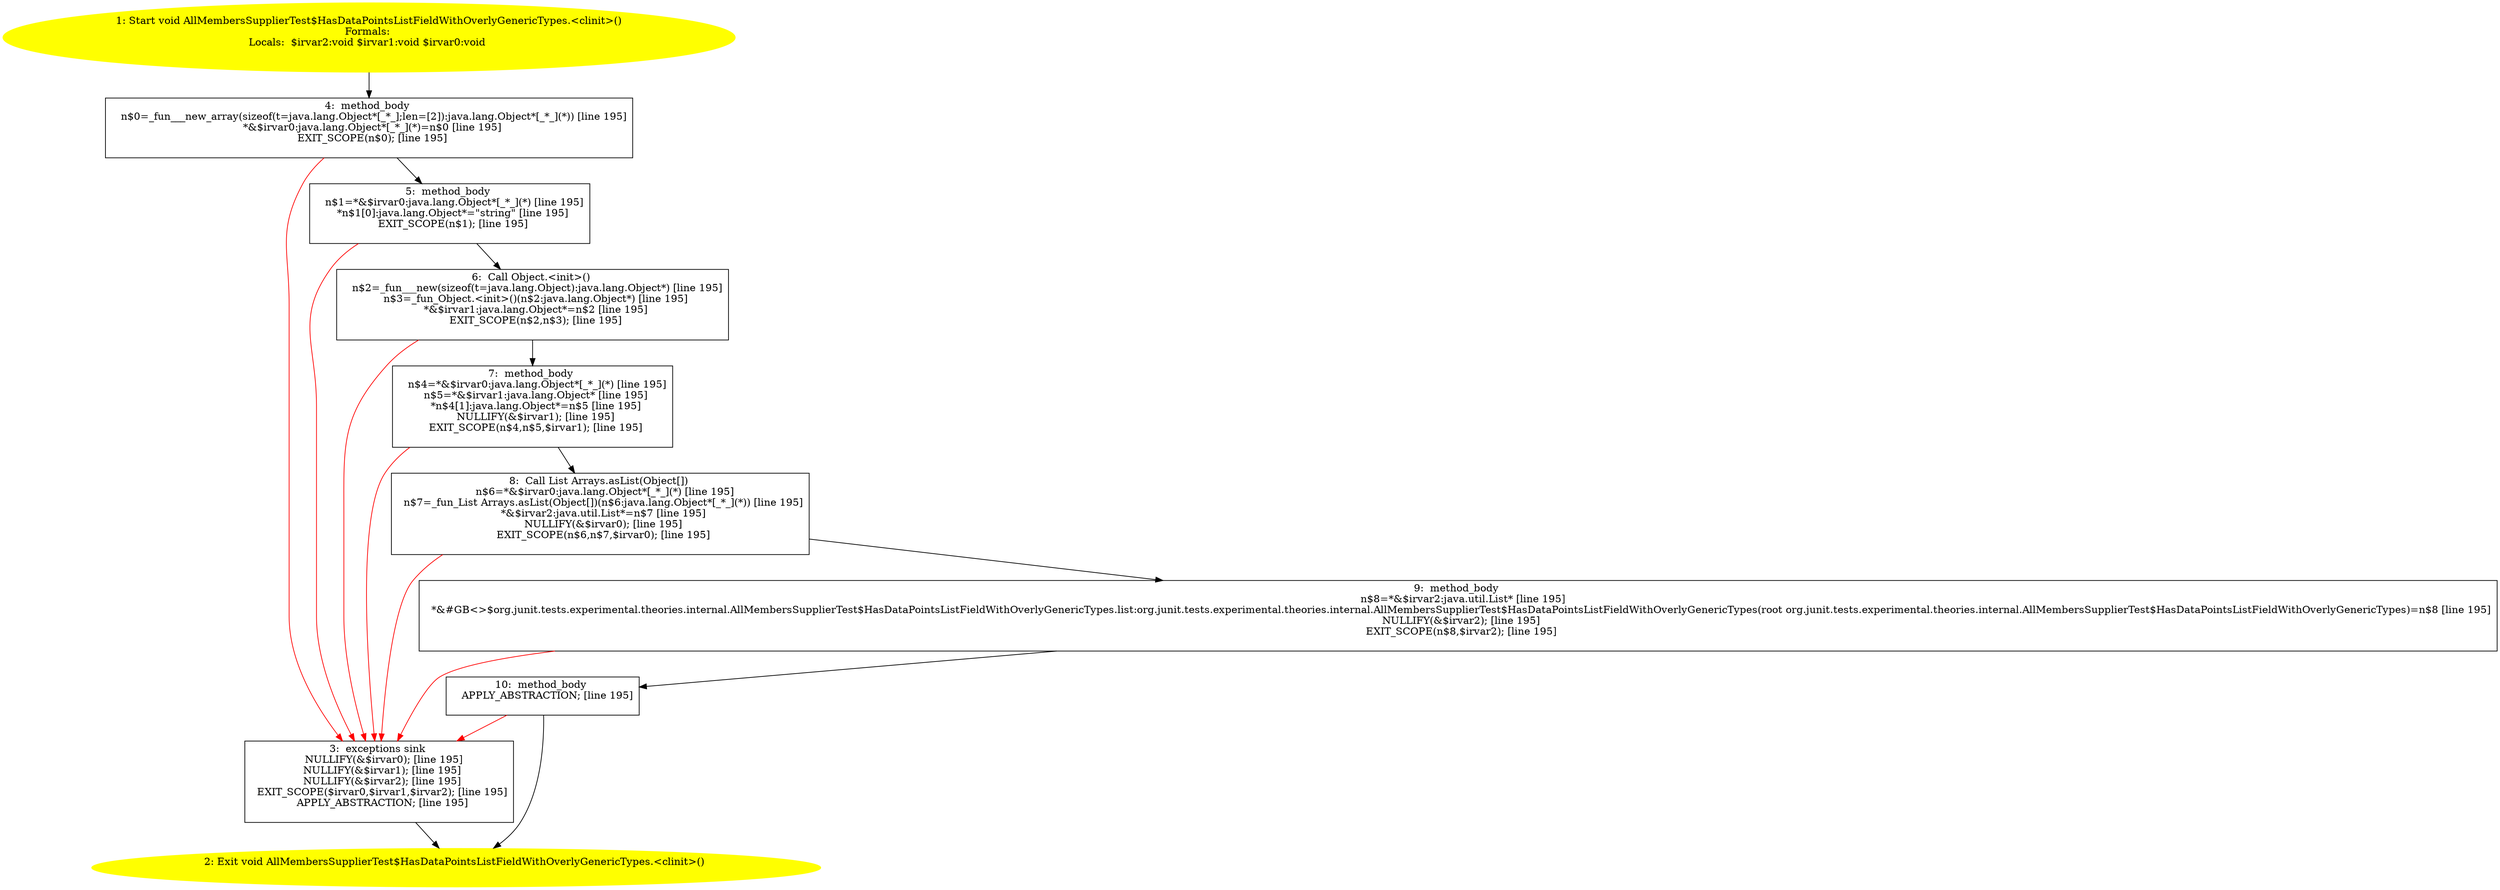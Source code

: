 /* @generated */
digraph cfg {
"org.junit.tests.experimental.theories.internal.AllMembersSupplierTest$HasDataPointsListFieldWithOver.d5e48595bd57130d67a5f5af67cebfea_1" [label="1: Start void AllMembersSupplierTest$HasDataPointsListFieldWithOverlyGenericTypes.<clinit>()\nFormals: \nLocals:  $irvar2:void $irvar1:void $irvar0:void \n  " color=yellow style=filled]
	

	 "org.junit.tests.experimental.theories.internal.AllMembersSupplierTest$HasDataPointsListFieldWithOver.d5e48595bd57130d67a5f5af67cebfea_1" -> "org.junit.tests.experimental.theories.internal.AllMembersSupplierTest$HasDataPointsListFieldWithOver.d5e48595bd57130d67a5f5af67cebfea_4" ;
"org.junit.tests.experimental.theories.internal.AllMembersSupplierTest$HasDataPointsListFieldWithOver.d5e48595bd57130d67a5f5af67cebfea_2" [label="2: Exit void AllMembersSupplierTest$HasDataPointsListFieldWithOverlyGenericTypes.<clinit>() \n  " color=yellow style=filled]
	

"org.junit.tests.experimental.theories.internal.AllMembersSupplierTest$HasDataPointsListFieldWithOver.d5e48595bd57130d67a5f5af67cebfea_3" [label="3:  exceptions sink \n   NULLIFY(&$irvar0); [line 195]\n  NULLIFY(&$irvar1); [line 195]\n  NULLIFY(&$irvar2); [line 195]\n  EXIT_SCOPE($irvar0,$irvar1,$irvar2); [line 195]\n  APPLY_ABSTRACTION; [line 195]\n " shape="box"]
	

	 "org.junit.tests.experimental.theories.internal.AllMembersSupplierTest$HasDataPointsListFieldWithOver.d5e48595bd57130d67a5f5af67cebfea_3" -> "org.junit.tests.experimental.theories.internal.AllMembersSupplierTest$HasDataPointsListFieldWithOver.d5e48595bd57130d67a5f5af67cebfea_2" ;
"org.junit.tests.experimental.theories.internal.AllMembersSupplierTest$HasDataPointsListFieldWithOver.d5e48595bd57130d67a5f5af67cebfea_4" [label="4:  method_body \n   n$0=_fun___new_array(sizeof(t=java.lang.Object*[_*_];len=[2]):java.lang.Object*[_*_](*)) [line 195]\n  *&$irvar0:java.lang.Object*[_*_](*)=n$0 [line 195]\n  EXIT_SCOPE(n$0); [line 195]\n " shape="box"]
	

	 "org.junit.tests.experimental.theories.internal.AllMembersSupplierTest$HasDataPointsListFieldWithOver.d5e48595bd57130d67a5f5af67cebfea_4" -> "org.junit.tests.experimental.theories.internal.AllMembersSupplierTest$HasDataPointsListFieldWithOver.d5e48595bd57130d67a5f5af67cebfea_5" ;
	 "org.junit.tests.experimental.theories.internal.AllMembersSupplierTest$HasDataPointsListFieldWithOver.d5e48595bd57130d67a5f5af67cebfea_4" -> "org.junit.tests.experimental.theories.internal.AllMembersSupplierTest$HasDataPointsListFieldWithOver.d5e48595bd57130d67a5f5af67cebfea_3" [color="red" ];
"org.junit.tests.experimental.theories.internal.AllMembersSupplierTest$HasDataPointsListFieldWithOver.d5e48595bd57130d67a5f5af67cebfea_5" [label="5:  method_body \n   n$1=*&$irvar0:java.lang.Object*[_*_](*) [line 195]\n  *n$1[0]:java.lang.Object*=\"string\" [line 195]\n  EXIT_SCOPE(n$1); [line 195]\n " shape="box"]
	

	 "org.junit.tests.experimental.theories.internal.AllMembersSupplierTest$HasDataPointsListFieldWithOver.d5e48595bd57130d67a5f5af67cebfea_5" -> "org.junit.tests.experimental.theories.internal.AllMembersSupplierTest$HasDataPointsListFieldWithOver.d5e48595bd57130d67a5f5af67cebfea_6" ;
	 "org.junit.tests.experimental.theories.internal.AllMembersSupplierTest$HasDataPointsListFieldWithOver.d5e48595bd57130d67a5f5af67cebfea_5" -> "org.junit.tests.experimental.theories.internal.AllMembersSupplierTest$HasDataPointsListFieldWithOver.d5e48595bd57130d67a5f5af67cebfea_3" [color="red" ];
"org.junit.tests.experimental.theories.internal.AllMembersSupplierTest$HasDataPointsListFieldWithOver.d5e48595bd57130d67a5f5af67cebfea_6" [label="6:  Call Object.<init>() \n   n$2=_fun___new(sizeof(t=java.lang.Object):java.lang.Object*) [line 195]\n  n$3=_fun_Object.<init>()(n$2:java.lang.Object*) [line 195]\n  *&$irvar1:java.lang.Object*=n$2 [line 195]\n  EXIT_SCOPE(n$2,n$3); [line 195]\n " shape="box"]
	

	 "org.junit.tests.experimental.theories.internal.AllMembersSupplierTest$HasDataPointsListFieldWithOver.d5e48595bd57130d67a5f5af67cebfea_6" -> "org.junit.tests.experimental.theories.internal.AllMembersSupplierTest$HasDataPointsListFieldWithOver.d5e48595bd57130d67a5f5af67cebfea_7" ;
	 "org.junit.tests.experimental.theories.internal.AllMembersSupplierTest$HasDataPointsListFieldWithOver.d5e48595bd57130d67a5f5af67cebfea_6" -> "org.junit.tests.experimental.theories.internal.AllMembersSupplierTest$HasDataPointsListFieldWithOver.d5e48595bd57130d67a5f5af67cebfea_3" [color="red" ];
"org.junit.tests.experimental.theories.internal.AllMembersSupplierTest$HasDataPointsListFieldWithOver.d5e48595bd57130d67a5f5af67cebfea_7" [label="7:  method_body \n   n$4=*&$irvar0:java.lang.Object*[_*_](*) [line 195]\n  n$5=*&$irvar1:java.lang.Object* [line 195]\n  *n$4[1]:java.lang.Object*=n$5 [line 195]\n  NULLIFY(&$irvar1); [line 195]\n  EXIT_SCOPE(n$4,n$5,$irvar1); [line 195]\n " shape="box"]
	

	 "org.junit.tests.experimental.theories.internal.AllMembersSupplierTest$HasDataPointsListFieldWithOver.d5e48595bd57130d67a5f5af67cebfea_7" -> "org.junit.tests.experimental.theories.internal.AllMembersSupplierTest$HasDataPointsListFieldWithOver.d5e48595bd57130d67a5f5af67cebfea_8" ;
	 "org.junit.tests.experimental.theories.internal.AllMembersSupplierTest$HasDataPointsListFieldWithOver.d5e48595bd57130d67a5f5af67cebfea_7" -> "org.junit.tests.experimental.theories.internal.AllMembersSupplierTest$HasDataPointsListFieldWithOver.d5e48595bd57130d67a5f5af67cebfea_3" [color="red" ];
"org.junit.tests.experimental.theories.internal.AllMembersSupplierTest$HasDataPointsListFieldWithOver.d5e48595bd57130d67a5f5af67cebfea_8" [label="8:  Call List Arrays.asList(Object[]) \n   n$6=*&$irvar0:java.lang.Object*[_*_](*) [line 195]\n  n$7=_fun_List Arrays.asList(Object[])(n$6:java.lang.Object*[_*_](*)) [line 195]\n  *&$irvar2:java.util.List*=n$7 [line 195]\n  NULLIFY(&$irvar0); [line 195]\n  EXIT_SCOPE(n$6,n$7,$irvar0); [line 195]\n " shape="box"]
	

	 "org.junit.tests.experimental.theories.internal.AllMembersSupplierTest$HasDataPointsListFieldWithOver.d5e48595bd57130d67a5f5af67cebfea_8" -> "org.junit.tests.experimental.theories.internal.AllMembersSupplierTest$HasDataPointsListFieldWithOver.d5e48595bd57130d67a5f5af67cebfea_9" ;
	 "org.junit.tests.experimental.theories.internal.AllMembersSupplierTest$HasDataPointsListFieldWithOver.d5e48595bd57130d67a5f5af67cebfea_8" -> "org.junit.tests.experimental.theories.internal.AllMembersSupplierTest$HasDataPointsListFieldWithOver.d5e48595bd57130d67a5f5af67cebfea_3" [color="red" ];
"org.junit.tests.experimental.theories.internal.AllMembersSupplierTest$HasDataPointsListFieldWithOver.d5e48595bd57130d67a5f5af67cebfea_9" [label="9:  method_body \n   n$8=*&$irvar2:java.util.List* [line 195]\n  *&#GB<>$org.junit.tests.experimental.theories.internal.AllMembersSupplierTest$HasDataPointsListFieldWithOverlyGenericTypes.list:org.junit.tests.experimental.theories.internal.AllMembersSupplierTest$HasDataPointsListFieldWithOverlyGenericTypes(root org.junit.tests.experimental.theories.internal.AllMembersSupplierTest$HasDataPointsListFieldWithOverlyGenericTypes)=n$8 [line 195]\n  NULLIFY(&$irvar2); [line 195]\n  EXIT_SCOPE(n$8,$irvar2); [line 195]\n " shape="box"]
	

	 "org.junit.tests.experimental.theories.internal.AllMembersSupplierTest$HasDataPointsListFieldWithOver.d5e48595bd57130d67a5f5af67cebfea_9" -> "org.junit.tests.experimental.theories.internal.AllMembersSupplierTest$HasDataPointsListFieldWithOver.d5e48595bd57130d67a5f5af67cebfea_10" ;
	 "org.junit.tests.experimental.theories.internal.AllMembersSupplierTest$HasDataPointsListFieldWithOver.d5e48595bd57130d67a5f5af67cebfea_9" -> "org.junit.tests.experimental.theories.internal.AllMembersSupplierTest$HasDataPointsListFieldWithOver.d5e48595bd57130d67a5f5af67cebfea_3" [color="red" ];
"org.junit.tests.experimental.theories.internal.AllMembersSupplierTest$HasDataPointsListFieldWithOver.d5e48595bd57130d67a5f5af67cebfea_10" [label="10:  method_body \n   APPLY_ABSTRACTION; [line 195]\n " shape="box"]
	

	 "org.junit.tests.experimental.theories.internal.AllMembersSupplierTest$HasDataPointsListFieldWithOver.d5e48595bd57130d67a5f5af67cebfea_10" -> "org.junit.tests.experimental.theories.internal.AllMembersSupplierTest$HasDataPointsListFieldWithOver.d5e48595bd57130d67a5f5af67cebfea_2" ;
	 "org.junit.tests.experimental.theories.internal.AllMembersSupplierTest$HasDataPointsListFieldWithOver.d5e48595bd57130d67a5f5af67cebfea_10" -> "org.junit.tests.experimental.theories.internal.AllMembersSupplierTest$HasDataPointsListFieldWithOver.d5e48595bd57130d67a5f5af67cebfea_3" [color="red" ];
}

